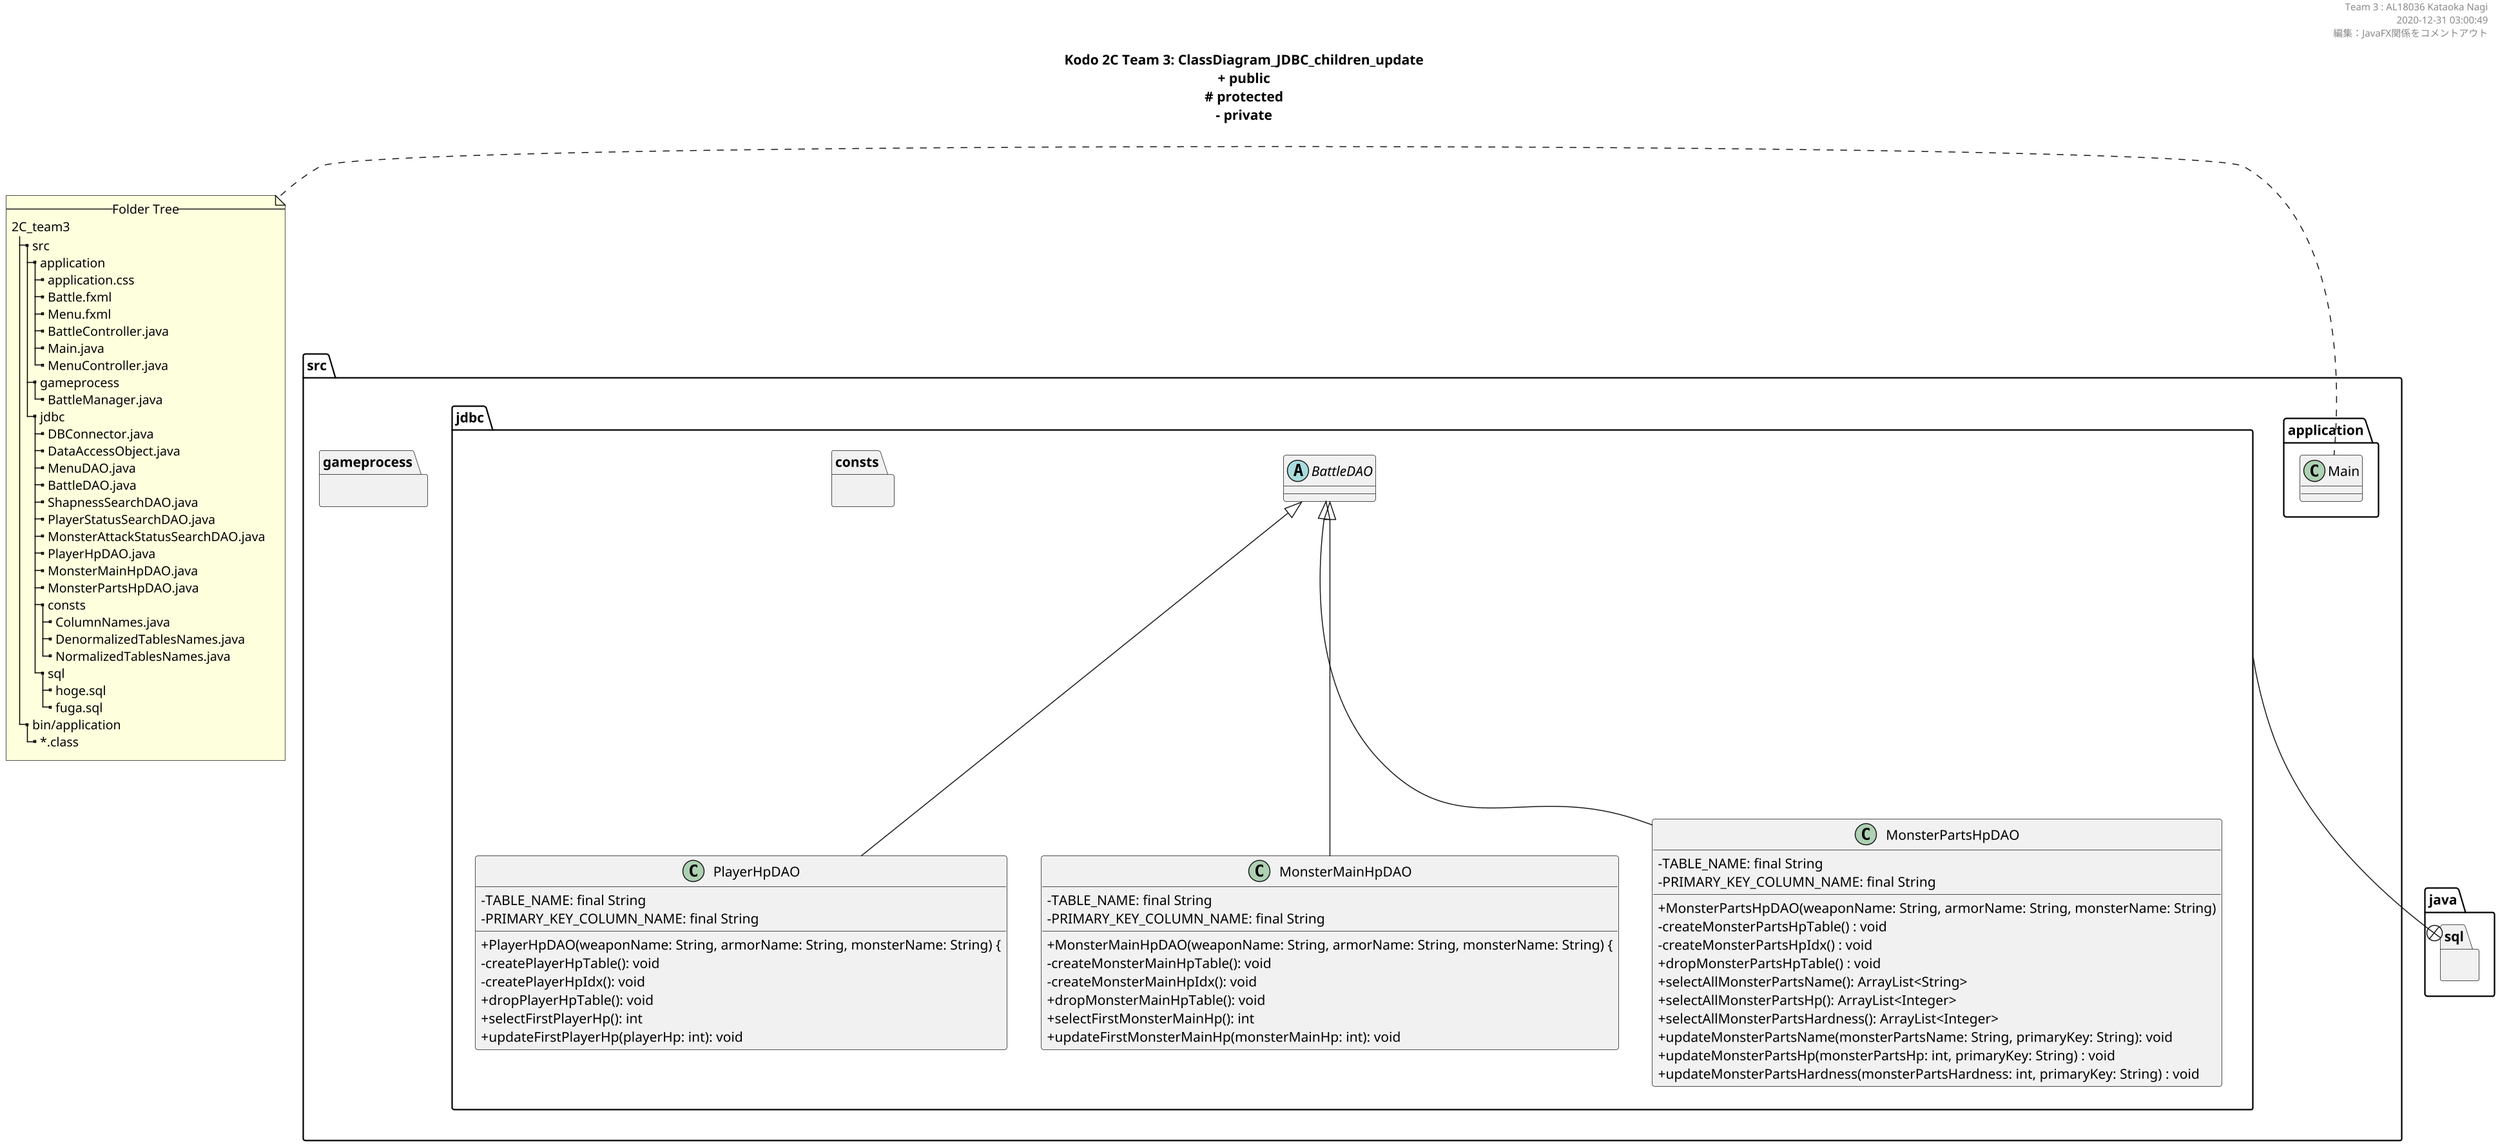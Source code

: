 ' @file      ClassDiagram_JDBC_children_update.pu
' @brief     クラス図出力用のファイル
' @note      高度情報演習2C 後半 木村教授担当分 Team3
' @auther    AL18036 Kataoka Nagi
' @date      2020-12-31 02:59:36
' $Version   1.2
' $Revision  1.5
' @par       編集：JavaFX関係をコメントアウト
' @note      java -jar plantuml.jar -graphvizdot C:\Graphviz\bin\dot.exe ClassDiagram_JDBC_children_update.pu -charset UTF-8
' @see       https://qiita.com/opengl-8080/items/98c510b8ca060bdd2ea3

''''''''''''''''''''''''''''''''''''''''''''''''''''''''''''''''''''''''''''''''

@startuml ./out/ClassDiagram_JDBC_children_update.png
scale 1.5
skinparam DefaultFontName メイリオ
' 可視性の変更
skinparam classAttributeIconSize 0

''''''''''''''''''''''''''''''''''''''''''''''''''

header 
Team 3 : AL18036 Kataoka Nagi
2020-12-31 03:00:49
編集：JavaFX関係をコメントアウト
end header

''''''''''''''''''''''''''''''''''''''''''''''''''

title
**Kodo 2C Team 3: ClassDiagram_JDBC_children_update**
+ public
~# protected
~- private
end title
' __static__

''''''''''''''''''''''''''''''''''''''''''''''''''''''''''''''''''''''''''''''''

package src {
  package src.application {
    class Main
  }
  package src.gameprocess {
  }
  package src.jdbc {
  }
}

''''''''''''''''''''''''''''''''''''''''''''''''''''''''''''''''''''''''''''''''

note left
  --Folder Tree--
  2C_team3
  |_ src
    |_ application
      |_ application.css
      |_ Battle.fxml
      |_ Menu.fxml
      |_ BattleController.java
      |_ Main.java
      |_ MenuController.java
    |_ gameprocess
      |_ BattleManager.java
    |_ jdbc
      |_ DBConnector.java
      |_ DataAccessObject.java
      |_ MenuDAO.java
      |_ BattleDAO.java
      |_ ShapnessSearchDAO.java
      |_ PlayerStatusSearchDAO.java
      |_ MonsterAttackStatusSearchDAO.java
      |_ PlayerHpDAO.java
      |_ MonsterMainHpDAO.java
      |_ MonsterPartsHpDAO.java
      |_ consts
        |_ ColumnNames.java
        |_ DenormalizedTablesNames.java
        |_ NormalizedTablesNames.java
      |_ sql
        |_ hoge.sql
        |_ fuga.sql
  |_ bin/application
    |_ ~*.class
end note

''''''''''''''''''''''''''''''''''''''''''''''''''''''''''''''''''''''''''''''''

package java.sql {
}

' package javafx {
'   class Application
'   Interface Initializable
' }

package src.jdbc {
  package src.jdbc.consts {
  }
}

src.jdbc --+ java.sql
' src.application --+ javafx

''''''''''''''''''''''''''''''''''''''''''''''''''

' @note クラスの命名規則
' @see  https://qiita.com/KeithYokoma/items/ee21fec6a3ebb5d1e9a8

package src.application {
}

' 記事のクラス
  ' class ApplicationController extends Initializable {
  '   - dropDown: ChoiceBox<String>
  '   - textBox: TextField
  '   - button: Button

  '   + initialize(location: URL, resources: ResourceBundle): void
  '   + onClick(event: ActionEvent): void
  '   + getToolType(): ChoiceBox<String>
  '   + setToolType(toolType: ChoiceBox<String>): void
  '   + getInputFile(): TextField
  '   + setInputFile(textBox: TextField): void
  '   + getReference(): Button
  '   + setReference(button: Button): void
  ' }


''''''''''''''''''''''''''''''''''''''''''''''''''

package src.gameprocess {
}

''''''''''''''''''''''''''''''''''''''''''''''''''

package src.jdbc {
  ' @note DAO pattern
  ' @see https://kanda-it-school-kensyu.com/java-jdbc-contents/jj_ch04/jj_0401/

  abstract class BattleDAO {
  }

  class PlayerHpDAO extends BattleDAO {
    - TABLE_NAME: final String
    - PRIMARY_KEY_COLUMN_NAME: final String

    + PlayerHpDAO(weaponName: String, armorName: String, monsterName: String) {
    - createPlayerHpTable(): void
    - createPlayerHpIdx(): void
    + dropPlayerHpTable(): void
    + selectFirstPlayerHp(): int
    + updateFirstPlayerHp(playerHp: int): void
  }

  class MonsterMainHpDAO extends BattleDAO {
    - TABLE_NAME: final String
    - PRIMARY_KEY_COLUMN_NAME: final String

    + MonsterMainHpDAO(weaponName: String, armorName: String, monsterName: String) {
    - createMonsterMainHpTable(): void
    - createMonsterMainHpIdx(): void
    + dropMonsterMainHpTable(): void
    + selectFirstMonsterMainHp(): int
    + updateFirstMonsterMainHp(monsterMainHp: int): void
  }

  class MonsterPartsHpDAO extends BattleDAO {
    - TABLE_NAME: final String
    - PRIMARY_KEY_COLUMN_NAME: final String

    + MonsterPartsHpDAO(weaponName: String, armorName: String, monsterName: String)
    - createMonsterPartsHpTable() : void
    - createMonsterPartsHpIdx() : void
    + dropMonsterPartsHpTable() : void
    + selectAllMonsterPartsName(): ArrayList<String>
    + selectAllMonsterPartsHp(): ArrayList<Integer>
    + selectAllMonsterPartsHardness(): ArrayList<Integer>
    + updateMonsterPartsName(monsterPartsName: String, primaryKey: String): void
    + updateMonsterPartsHp(monsterPartsHp: int, primaryKey: String) : void
    + updateMonsterPartsHardness(monsterPartsHardness: int, primaryKey: String) : void
  }
}

''''''''''''''''''''''''''''''''''''''''''''''''''''''''''''''''''''''''''''''''

@enduml
